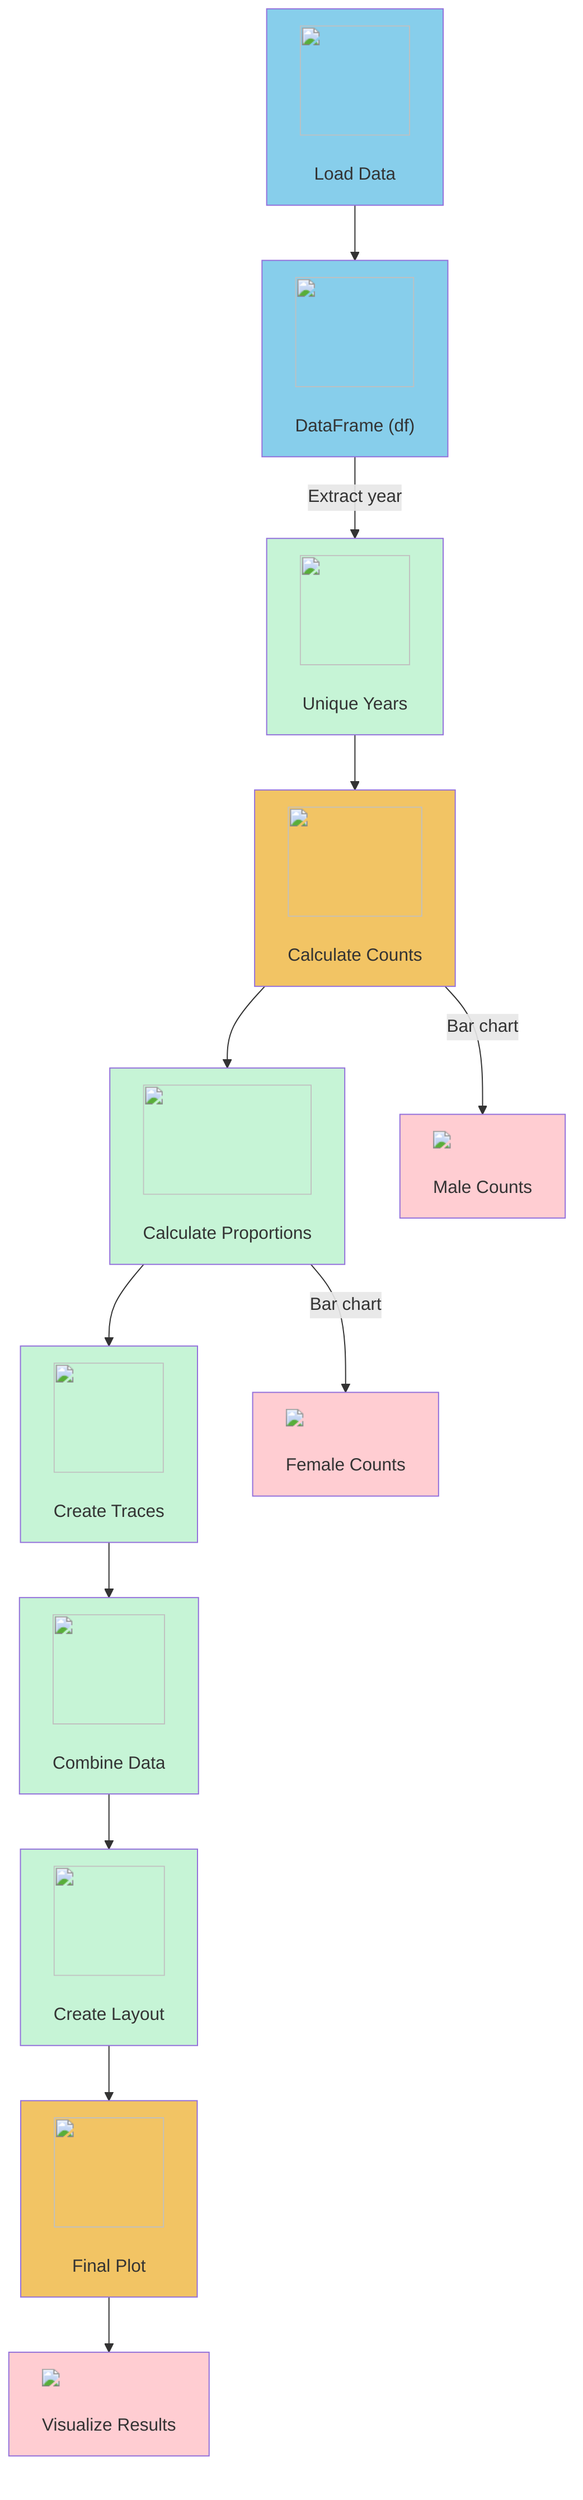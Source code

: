 graph TD; 
  A["<img src='icons/file.svg' width=100 height=100/> <br/> Load Data"] --> B["<img src='icons/table.svg' width=100 height=100/> <br/> DataFrame (df)"]; 
  B -->|"Extract year"| C["<img src='icons/column_split.svg' width=100 height=100/> <br/> Unique Years"]; 
  C --> D["<img src='icons/brain.svg' width=100 height=100/> <br/> Calculate Counts"]; 
  D --> E["<img src='icons/brain.svg' width=100 height=100/> <br/> Calculate Proportions"]; 
  E --> F["<img src='icons/brain.svg' width=100 height=100/> <br/> Create Traces"]; 
  F --> G["<img src='icons/brain.svg' width=100 height=100/> <br/> Combine Data"]; 
  G --> H["<img src='icons/brain.svg' width=100 height=100/> <br/> Create Layout"]; 
  H --> I["<img src='icons/brain.svg' width=100 height=100/> <br/> Final Plot"]; 
  D -->|"Bar chart"| J["<img src='dummy_plots/barplot_template.svg'/> <br/> Male Counts"]; 
  E -->|"Bar chart"| K["<img src='dummy_plots/barplot_template.svg'/> <br/> Female Counts"]; 
  I --> L["<img src='dummy_plots/barplot_template.svg'/> <br/> Visualize Results"];
  style A fill:#87CEEB;
  style B fill:#87CEEB;
  style C fill:#C6F4D6;
  style D fill:#F2C464;
  style E fill:#C6F4D6;
  style F fill:#C6F4D6;
  style G fill:#C6F4D6;
  style H fill:#C6F4D6;
  style I fill:#F2C464;
  style J fill:#FFCDD2;
  style K fill:#FFCDD2;
  style L fill:#FFCDD2;